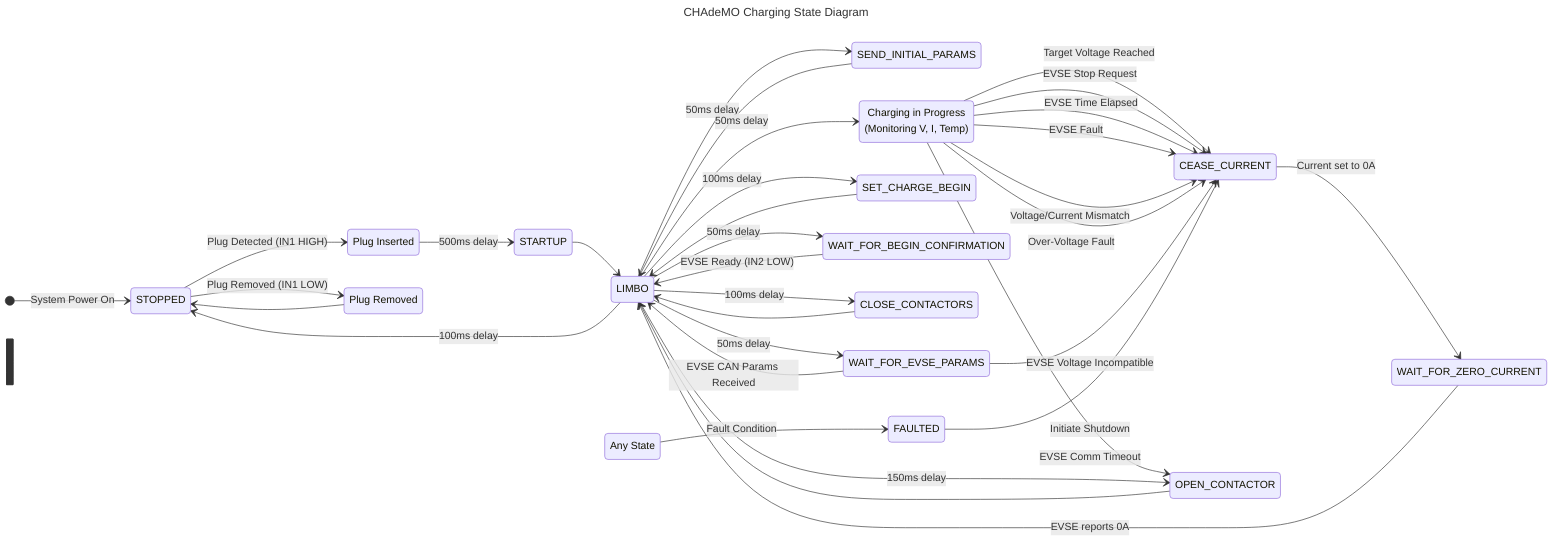 ---
title: CHAdeMO Charging State Diagram
---
stateDiagram-v2
    direction LR

    [*] --> STOPPED: System Power On

    state "Plug Inserted" as PluggedIn
    state "Plug Removed" as PluggedOut

    STOPPED --> PluggedIn: Plug Detected (IN1 HIGH)
    PluggedIn --> STARTUP: 500ms delay
    
    state fork_state <<fork>>
    STARTUP --> LIMBO
    LIMBO --> SEND_INITIAL_PARAMS: 50ms delay
    SEND_INITIAL_PARAMS --> LIMBO
    LIMBO --> WAIT_FOR_EVSE_PARAMS: 50ms delay

    WAIT_FOR_EVSE_PARAMS --> LIMBO: EVSE CAN Params Received
    LIMBO --> SET_CHARGE_BEGIN: 100ms delay

    SET_CHARGE_BEGIN --> LIMBO
    LIMBO --> WAIT_FOR_BEGIN_CONFIRMATION: 50ms delay

    WAIT_FOR_BEGIN_CONFIRMATION --> LIMBO: EVSE Ready (IN2 LOW)
    LIMBO --> CLOSE_CONTACTORS: 100ms delay

    CLOSE_CONTACTORS --> LIMBO
    LIMBO --> RUNNING: 50ms delay

    RUNNING: Charging in Progress<br>(Monitoring V, I, Temp)

    RUNNING --> CEASE_CURRENT: Target Voltage Reached
    RUNNING --> CEASE_CURRENT: EVSE Stop Request
    RUNNING --> CEASE_CURRENT: EVSE Time Elapsed
    RUNNING --> CEASE_CURRENT: EVSE Fault
    RUNNING --> CEASE_CURRENT: Voltage/Current Mismatch
    RUNNING --> CEASE_CURRENT: Over-Voltage Fault
    RUNNING --> OPEN_CONTACTOR: EVSE Comm Timeout

    WAIT_FOR_EVSE_PARAMS --> CEASE_CURRENT: EVSE Voltage Incompatible

    CEASE_CURRENT --> WAIT_FOR_ZERO_CURRENT: Current set to 0A
    WAIT_FOR_ZERO_CURRENT --> LIMBO: EVSE reports 0A
    LIMBO --> OPEN_CONTACTOR: 150ms delay

    OPEN_CONTACTOR --> LIMBO
    LIMBO --> STOPPED: 100ms delay

    STOPPED --> PluggedOut: Plug Removed (IN1 LOW)
    PluggedOut --> STOPPED

    state "Any State" as Any
    Any --> FAULTED: Fault Condition
    FAULTED --> CEASE_CURRENT: Initiate Shutdown